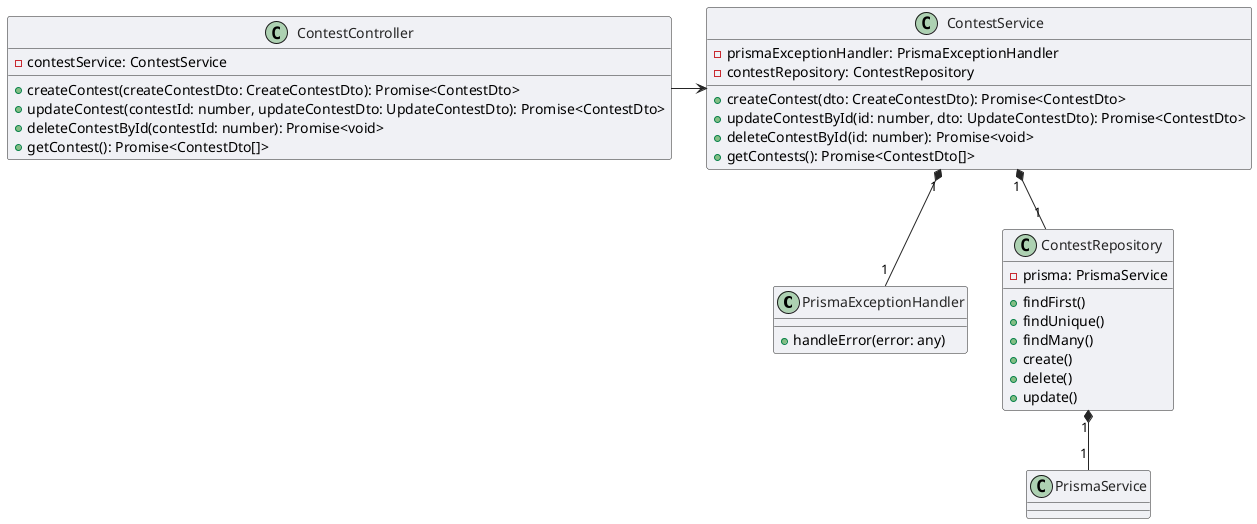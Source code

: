 @startuml contest_module

skinparam ArrowColor #252525
skinparam ClassBackgroundColor #F0F1F5
skinparam ClassBorderColor #252525
skinparam ClassFontColor #252525



class PrismaExceptionHandler {
  + handleError(error: any)
}


class ContestRepository {
  - prisma: PrismaService
  + findFirst()
  + findUnique()
  + findMany()
  + create()
  + delete()
  + update()
}

class ContestService {
  - prismaExceptionHandler: PrismaExceptionHandler
  - contestRepository: ContestRepository
  + createContest(dto: CreateContestDto): Promise<ContestDto>
  + updateContestById(id: number, dto: UpdateContestDto): Promise<ContestDto>
  + deleteContestById(id: number): Promise<void>
  + getContests(): Promise<ContestDto[]>
}


class ContestController {
  - contestService: ContestService
  + createContest(createContestDto: CreateContestDto): Promise<ContestDto>
  + updateContest(contestId: number, updateContestDto: UpdateContestDto): Promise<ContestDto>
  + deleteContestById(contestId: number): Promise<void>
  + getContest(): Promise<ContestDto[]>
}


ContestController -> ContestService
ContestService "1" *-- "1" ContestRepository
ContestService "1" *-- "1" PrismaExceptionHandler
ContestRepository "1" *-- "1" PrismaService



@enduml